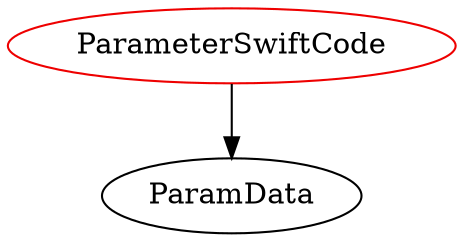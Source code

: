 digraph parameterswiftcode{
ParameterSwiftCode -> ParamData;
ParameterSwiftCode	[shape=oval, color=red2, label="ParameterSwiftCode"];
}
